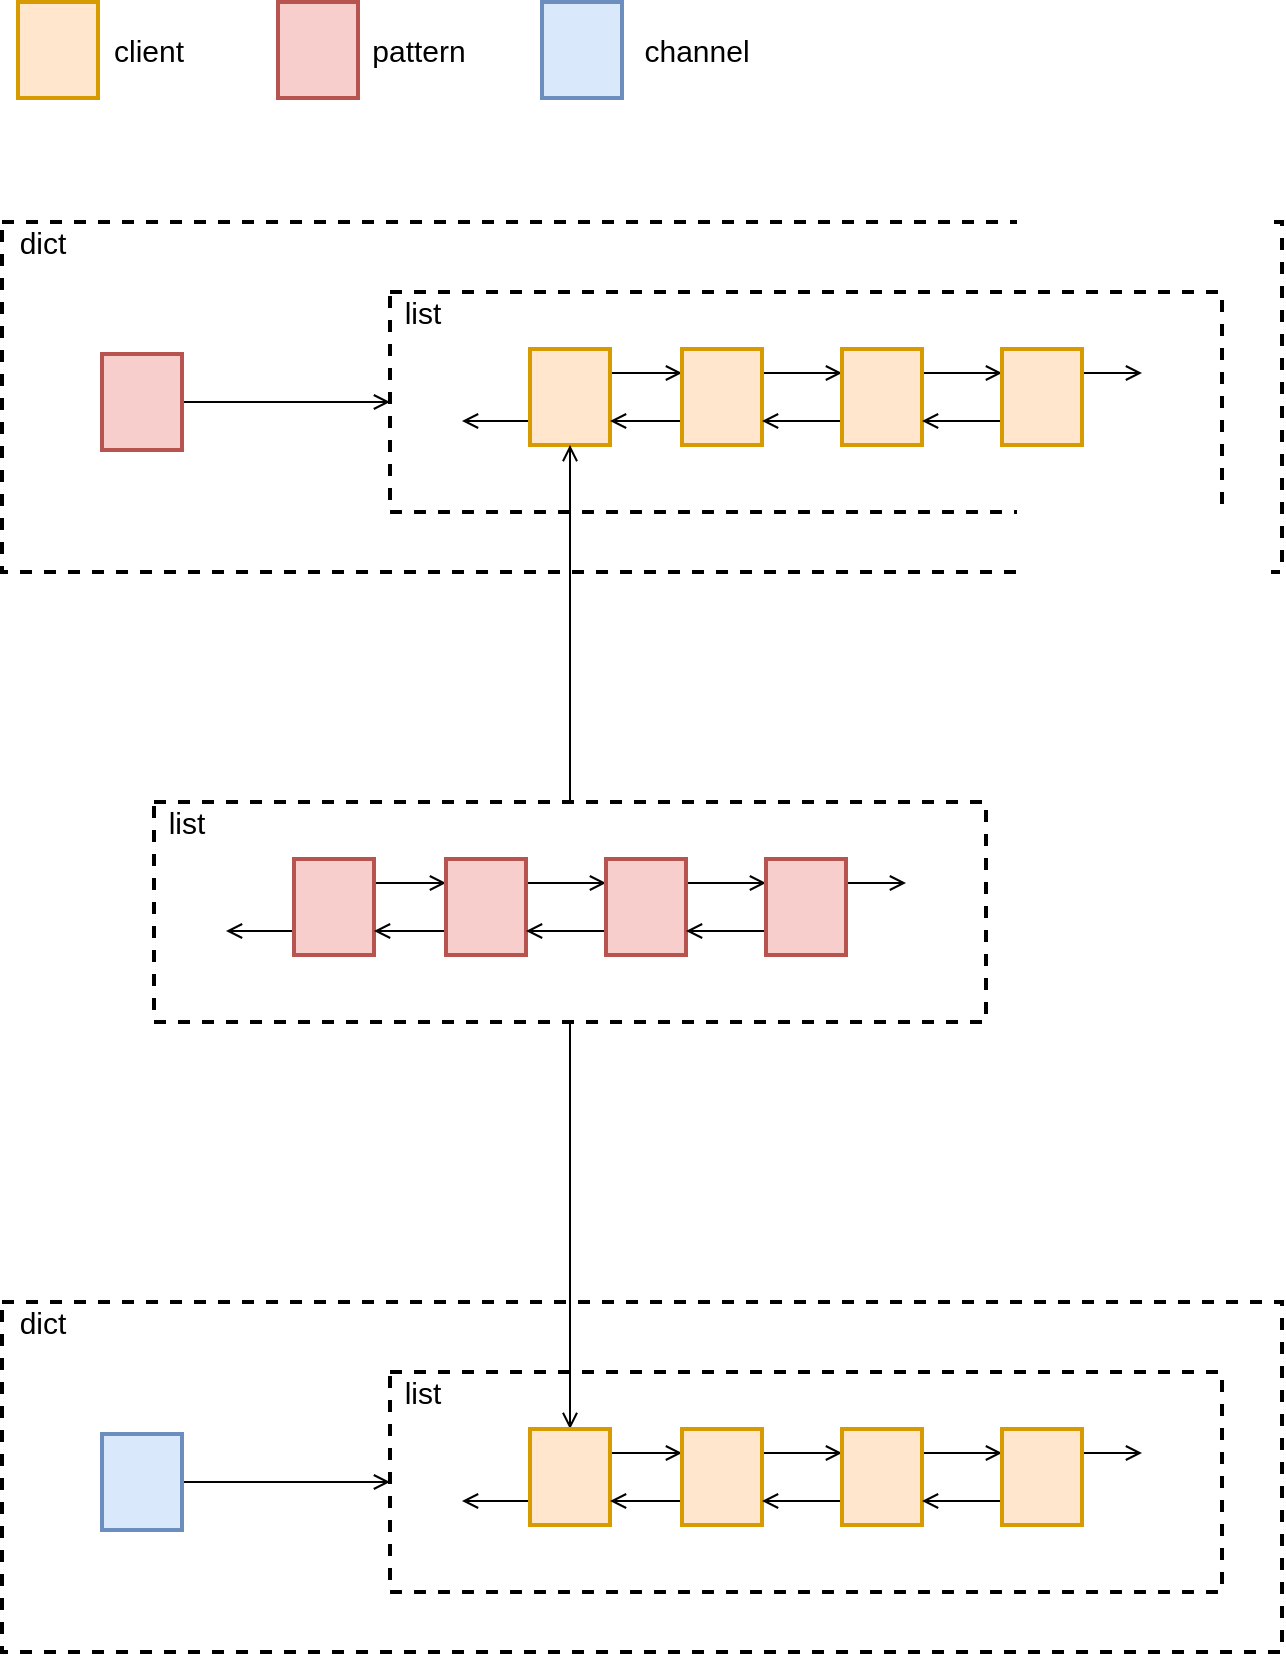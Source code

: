 <mxfile version="14.6.6" type="device" pages="2"><diagram id="ZtV7ZZOyWiTThxNp9512" name="struct"><mxGraphModel dx="2066" dy="1097" grid="1" gridSize="10" guides="1" tooltips="1" connect="1" arrows="1" fold="1" page="1" pageScale="1" pageWidth="827" pageHeight="1169" math="0" shadow="0"><root><mxCell id="0"/><mxCell id="1" parent="0"/><mxCell id="E3IXEJiBau-Izv1XBhpC-4" value="" style="rounded=0;whiteSpace=wrap;html=1;strokeWidth=2;fontSize=17;fillColor=none;dashed=1;" parent="1" vertex="1"><mxGeometry x="140" y="330" width="640" height="175" as="geometry"/></mxCell><mxCell id="E3IXEJiBau-Izv1XBhpC-18" value="" style="rounded=0;whiteSpace=wrap;html=1;strokeWidth=2;fontSize=17;dashed=1;fillColor=none;" parent="1" vertex="1"><mxGeometry x="334" y="365" width="416" height="110" as="geometry"/></mxCell><mxCell id="E3IXEJiBau-Izv1XBhpC-23" style="edgeStyle=orthogonalEdgeStyle;rounded=0;orthogonalLoop=1;jettySize=auto;html=1;exitX=1;exitY=0.5;exitDx=0;exitDy=0;entryX=0;entryY=0.5;entryDx=0;entryDy=0;fontSize=15;endArrow=open;endFill=0;" parent="1" source="E3IXEJiBau-Izv1XBhpC-1" target="E3IXEJiBau-Izv1XBhpC-18" edge="1"><mxGeometry relative="1" as="geometry"/></mxCell><mxCell id="E3IXEJiBau-Izv1XBhpC-1" value="" style="rounded=0;whiteSpace=wrap;html=1;strokeWidth=2;fontSize=17;fillColor=#f8cecc;strokeColor=#b85450;" parent="1" vertex="1"><mxGeometry x="190" y="396" width="40" height="48" as="geometry"/></mxCell><mxCell id="E3IXEJiBau-Izv1XBhpC-5" value="dict" style="text;html=1;align=center;verticalAlign=middle;resizable=0;points=[];autosize=1;strokeColor=none;fontSize=15;" parent="1" vertex="1"><mxGeometry x="140" y="330" width="40" height="20" as="geometry"/></mxCell><mxCell id="E3IXEJiBau-Izv1XBhpC-10" style="edgeStyle=orthogonalEdgeStyle;rounded=0;orthogonalLoop=1;jettySize=auto;html=1;exitX=1;exitY=0.25;exitDx=0;exitDy=0;entryX=0;entryY=0.25;entryDx=0;entryDy=0;endArrow=open;endFill=0;" parent="1" source="E3IXEJiBau-Izv1XBhpC-6" target="E3IXEJiBau-Izv1XBhpC-7" edge="1"><mxGeometry relative="1" as="geometry"/></mxCell><mxCell id="E3IXEJiBau-Izv1XBhpC-16" style="edgeStyle=orthogonalEdgeStyle;rounded=0;orthogonalLoop=1;jettySize=auto;html=1;exitX=0;exitY=0.75;exitDx=0;exitDy=0;endArrow=open;endFill=0;" parent="1" source="E3IXEJiBau-Izv1XBhpC-6" edge="1"><mxGeometry relative="1" as="geometry"><mxPoint x="370" y="429.5" as="targetPoint"/></mxGeometry></mxCell><mxCell id="E3IXEJiBau-Izv1XBhpC-6" value="" style="rounded=0;whiteSpace=wrap;html=1;strokeWidth=2;fontSize=17;fillColor=#ffe6cc;strokeColor=#d79b00;" parent="1" vertex="1"><mxGeometry x="404" y="393.5" width="40" height="48" as="geometry"/></mxCell><mxCell id="E3IXEJiBau-Izv1XBhpC-11" style="edgeStyle=orthogonalEdgeStyle;rounded=0;orthogonalLoop=1;jettySize=auto;html=1;exitX=1;exitY=0.25;exitDx=0;exitDy=0;entryX=0;entryY=0.25;entryDx=0;entryDy=0;endArrow=open;endFill=0;" parent="1" source="E3IXEJiBau-Izv1XBhpC-7" target="E3IXEJiBau-Izv1XBhpC-8" edge="1"><mxGeometry relative="1" as="geometry"/></mxCell><mxCell id="E3IXEJiBau-Izv1XBhpC-13" style="edgeStyle=orthogonalEdgeStyle;rounded=0;orthogonalLoop=1;jettySize=auto;html=1;exitX=0;exitY=0.75;exitDx=0;exitDy=0;entryX=1;entryY=0.75;entryDx=0;entryDy=0;endArrow=open;endFill=0;" parent="1" source="E3IXEJiBau-Izv1XBhpC-7" target="E3IXEJiBau-Izv1XBhpC-6" edge="1"><mxGeometry relative="1" as="geometry"/></mxCell><mxCell id="E3IXEJiBau-Izv1XBhpC-7" value="" style="rounded=0;whiteSpace=wrap;html=1;strokeWidth=2;fontSize=17;fillColor=#ffe6cc;strokeColor=#d79b00;" parent="1" vertex="1"><mxGeometry x="480" y="393.5" width="40" height="48" as="geometry"/></mxCell><mxCell id="E3IXEJiBau-Izv1XBhpC-12" style="edgeStyle=orthogonalEdgeStyle;rounded=0;orthogonalLoop=1;jettySize=auto;html=1;exitX=1;exitY=0.25;exitDx=0;exitDy=0;entryX=0;entryY=0.25;entryDx=0;entryDy=0;endArrow=open;endFill=0;" parent="1" source="E3IXEJiBau-Izv1XBhpC-8" target="E3IXEJiBau-Izv1XBhpC-9" edge="1"><mxGeometry relative="1" as="geometry"/></mxCell><mxCell id="E3IXEJiBau-Izv1XBhpC-14" style="edgeStyle=orthogonalEdgeStyle;rounded=0;orthogonalLoop=1;jettySize=auto;html=1;exitX=0;exitY=0.75;exitDx=0;exitDy=0;entryX=1;entryY=0.75;entryDx=0;entryDy=0;endArrow=open;endFill=0;" parent="1" source="E3IXEJiBau-Izv1XBhpC-8" target="E3IXEJiBau-Izv1XBhpC-7" edge="1"><mxGeometry relative="1" as="geometry"/></mxCell><mxCell id="E3IXEJiBau-Izv1XBhpC-8" value="" style="rounded=0;whiteSpace=wrap;html=1;strokeWidth=2;fontSize=17;fillColor=#ffe6cc;strokeColor=#d79b00;" parent="1" vertex="1"><mxGeometry x="560" y="393.5" width="40" height="48" as="geometry"/></mxCell><mxCell id="E3IXEJiBau-Izv1XBhpC-15" style="edgeStyle=orthogonalEdgeStyle;rounded=0;orthogonalLoop=1;jettySize=auto;html=1;exitX=0;exitY=0.75;exitDx=0;exitDy=0;entryX=1;entryY=0.75;entryDx=0;entryDy=0;endArrow=open;endFill=0;" parent="1" source="E3IXEJiBau-Izv1XBhpC-9" target="E3IXEJiBau-Izv1XBhpC-8" edge="1"><mxGeometry relative="1" as="geometry"/></mxCell><mxCell id="E3IXEJiBau-Izv1XBhpC-17" style="edgeStyle=orthogonalEdgeStyle;rounded=0;orthogonalLoop=1;jettySize=auto;html=1;exitX=1;exitY=0.25;exitDx=0;exitDy=0;endArrow=open;endFill=0;" parent="1" source="E3IXEJiBau-Izv1XBhpC-9" edge="1"><mxGeometry relative="1" as="geometry"><mxPoint x="710" y="405.5" as="targetPoint"/></mxGeometry></mxCell><mxCell id="E3IXEJiBau-Izv1XBhpC-9" value="" style="rounded=0;whiteSpace=wrap;html=1;strokeWidth=2;fontSize=17;fillColor=#ffe6cc;strokeColor=#d79b00;" parent="1" vertex="1"><mxGeometry x="640" y="393.5" width="40" height="48" as="geometry"/></mxCell><mxCell id="E3IXEJiBau-Izv1XBhpC-19" value="list" style="text;html=1;align=center;verticalAlign=middle;resizable=0;points=[];autosize=1;strokeColor=none;fontSize=15;" parent="1" vertex="1"><mxGeometry x="335" y="365" width="30" height="20" as="geometry"/></mxCell><mxCell id="E3IXEJiBau-Izv1XBhpC-21" value="" style="rounded=0;whiteSpace=wrap;html=1;strokeWidth=2;fontSize=17;fillColor=#ffe6cc;strokeColor=#d79b00;" parent="1" vertex="1"><mxGeometry x="148" y="220" width="40" height="48" as="geometry"/></mxCell><mxCell id="E3IXEJiBau-Izv1XBhpC-22" value="client" style="text;html=1;align=center;verticalAlign=middle;resizable=0;points=[];autosize=1;strokeColor=none;fontSize=15;" parent="1" vertex="1"><mxGeometry x="188" y="234" width="50" height="20" as="geometry"/></mxCell><mxCell id="E3IXEJiBau-Izv1XBhpC-24" value="" style="rounded=0;whiteSpace=wrap;html=1;strokeWidth=2;fontSize=17;fillColor=#f8cecc;strokeColor=#b85450;" parent="1" vertex="1"><mxGeometry x="278" y="220" width="40" height="48" as="geometry"/></mxCell><mxCell id="E3IXEJiBau-Izv1XBhpC-25" value="pattern" style="text;html=1;align=center;verticalAlign=middle;resizable=0;points=[];autosize=1;strokeColor=none;fontSize=15;" parent="1" vertex="1"><mxGeometry x="318" y="234" width="60" height="20" as="geometry"/></mxCell><mxCell id="E3IXEJiBau-Izv1XBhpC-41" value="" style="edgeStyle=orthogonalEdgeStyle;rounded=0;orthogonalLoop=1;jettySize=auto;html=1;exitX=0.5;exitY=0;exitDx=0;exitDy=0;entryX=0.5;entryY=1;entryDx=0;entryDy=0;fontSize=15;endArrow=open;endFill=0;" parent="1" source="E3IXEJiBau-Izv1XBhpC-27" target="E3IXEJiBau-Izv1XBhpC-6" edge="1"><mxGeometry relative="1" as="geometry"/></mxCell><mxCell id="lvl1xtnd0O5LGJCheH2T-2" style="edgeStyle=orthogonalEdgeStyle;rounded=0;orthogonalLoop=1;jettySize=auto;html=1;exitX=0.5;exitY=1;exitDx=0;exitDy=0;entryX=0.5;entryY=0;entryDx=0;entryDy=0;endArrow=open;endFill=0;" edge="1" parent="1" source="E3IXEJiBau-Izv1XBhpC-27" target="E3IXEJiBau-Izv1XBhpC-88"><mxGeometry relative="1" as="geometry"/></mxCell><mxCell id="E3IXEJiBau-Izv1XBhpC-27" value="" style="rounded=0;whiteSpace=wrap;html=1;strokeWidth=2;fontSize=17;dashed=1;fillColor=none;" parent="1" vertex="1"><mxGeometry x="216" y="620" width="416" height="110" as="geometry"/></mxCell><mxCell id="E3IXEJiBau-Izv1XBhpC-28" style="edgeStyle=orthogonalEdgeStyle;rounded=0;orthogonalLoop=1;jettySize=auto;html=1;exitX=1;exitY=0.25;exitDx=0;exitDy=0;entryX=0;entryY=0.25;entryDx=0;entryDy=0;endArrow=open;endFill=0;" parent="1" source="E3IXEJiBau-Izv1XBhpC-30" target="E3IXEJiBau-Izv1XBhpC-33" edge="1"><mxGeometry relative="1" as="geometry"/></mxCell><mxCell id="E3IXEJiBau-Izv1XBhpC-29" style="edgeStyle=orthogonalEdgeStyle;rounded=0;orthogonalLoop=1;jettySize=auto;html=1;exitX=0;exitY=0.75;exitDx=0;exitDy=0;endArrow=open;endFill=0;" parent="1" source="E3IXEJiBau-Izv1XBhpC-30" edge="1"><mxGeometry relative="1" as="geometry"><mxPoint x="252" y="684.5" as="targetPoint"/></mxGeometry></mxCell><mxCell id="E3IXEJiBau-Izv1XBhpC-30" value="" style="rounded=0;whiteSpace=wrap;html=1;strokeWidth=2;fontSize=17;fillColor=#f8cecc;strokeColor=#b85450;" parent="1" vertex="1"><mxGeometry x="286" y="648.5" width="40" height="48" as="geometry"/></mxCell><mxCell id="E3IXEJiBau-Izv1XBhpC-31" style="edgeStyle=orthogonalEdgeStyle;rounded=0;orthogonalLoop=1;jettySize=auto;html=1;exitX=1;exitY=0.25;exitDx=0;exitDy=0;entryX=0;entryY=0.25;entryDx=0;entryDy=0;endArrow=open;endFill=0;" parent="1" source="E3IXEJiBau-Izv1XBhpC-33" target="E3IXEJiBau-Izv1XBhpC-36" edge="1"><mxGeometry relative="1" as="geometry"/></mxCell><mxCell id="E3IXEJiBau-Izv1XBhpC-32" style="edgeStyle=orthogonalEdgeStyle;rounded=0;orthogonalLoop=1;jettySize=auto;html=1;exitX=0;exitY=0.75;exitDx=0;exitDy=0;entryX=1;entryY=0.75;entryDx=0;entryDy=0;endArrow=open;endFill=0;" parent="1" source="E3IXEJiBau-Izv1XBhpC-33" target="E3IXEJiBau-Izv1XBhpC-30" edge="1"><mxGeometry relative="1" as="geometry"/></mxCell><mxCell id="E3IXEJiBau-Izv1XBhpC-33" value="" style="rounded=0;whiteSpace=wrap;html=1;strokeWidth=2;fontSize=17;fillColor=#f8cecc;strokeColor=#b85450;" parent="1" vertex="1"><mxGeometry x="362" y="648.5" width="40" height="48" as="geometry"/></mxCell><mxCell id="E3IXEJiBau-Izv1XBhpC-34" style="edgeStyle=orthogonalEdgeStyle;rounded=0;orthogonalLoop=1;jettySize=auto;html=1;exitX=1;exitY=0.25;exitDx=0;exitDy=0;entryX=0;entryY=0.25;entryDx=0;entryDy=0;endArrow=open;endFill=0;" parent="1" source="E3IXEJiBau-Izv1XBhpC-36" target="E3IXEJiBau-Izv1XBhpC-39" edge="1"><mxGeometry relative="1" as="geometry"/></mxCell><mxCell id="E3IXEJiBau-Izv1XBhpC-35" style="edgeStyle=orthogonalEdgeStyle;rounded=0;orthogonalLoop=1;jettySize=auto;html=1;exitX=0;exitY=0.75;exitDx=0;exitDy=0;entryX=1;entryY=0.75;entryDx=0;entryDy=0;endArrow=open;endFill=0;" parent="1" source="E3IXEJiBau-Izv1XBhpC-36" target="E3IXEJiBau-Izv1XBhpC-33" edge="1"><mxGeometry relative="1" as="geometry"/></mxCell><mxCell id="E3IXEJiBau-Izv1XBhpC-36" value="" style="rounded=0;whiteSpace=wrap;html=1;strokeWidth=2;fontSize=17;fillColor=#f8cecc;strokeColor=#b85450;" parent="1" vertex="1"><mxGeometry x="442" y="648.5" width="40" height="48" as="geometry"/></mxCell><mxCell id="E3IXEJiBau-Izv1XBhpC-37" style="edgeStyle=orthogonalEdgeStyle;rounded=0;orthogonalLoop=1;jettySize=auto;html=1;exitX=0;exitY=0.75;exitDx=0;exitDy=0;entryX=1;entryY=0.75;entryDx=0;entryDy=0;endArrow=open;endFill=0;" parent="1" source="E3IXEJiBau-Izv1XBhpC-39" target="E3IXEJiBau-Izv1XBhpC-36" edge="1"><mxGeometry relative="1" as="geometry"/></mxCell><mxCell id="E3IXEJiBau-Izv1XBhpC-38" style="edgeStyle=orthogonalEdgeStyle;rounded=0;orthogonalLoop=1;jettySize=auto;html=1;exitX=1;exitY=0.25;exitDx=0;exitDy=0;endArrow=open;endFill=0;" parent="1" source="E3IXEJiBau-Izv1XBhpC-39" edge="1"><mxGeometry relative="1" as="geometry"><mxPoint x="592" y="660.5" as="targetPoint"/></mxGeometry></mxCell><mxCell id="E3IXEJiBau-Izv1XBhpC-39" value="" style="rounded=0;whiteSpace=wrap;html=1;strokeWidth=2;fontSize=17;fillColor=#f8cecc;strokeColor=#b85450;" parent="1" vertex="1"><mxGeometry x="522" y="648.5" width="40" height="48" as="geometry"/></mxCell><mxCell id="E3IXEJiBau-Izv1XBhpC-40" value="list" style="text;html=1;align=center;verticalAlign=middle;resizable=0;points=[];autosize=1;strokeColor=none;fontSize=15;" parent="1" vertex="1"><mxGeometry x="217" y="620" width="30" height="20" as="geometry"/></mxCell><mxCell id="E3IXEJiBau-Izv1XBhpC-81" value="" style="rounded=0;whiteSpace=wrap;html=1;strokeWidth=2;fontSize=17;fillColor=none;dashed=1;" parent="1" vertex="1"><mxGeometry x="140" y="870" width="640" height="175" as="geometry"/></mxCell><mxCell id="E3IXEJiBau-Izv1XBhpC-82" value="" style="rounded=0;whiteSpace=wrap;html=1;strokeWidth=2;fontSize=17;dashed=1;fillColor=none;" parent="1" vertex="1"><mxGeometry x="334" y="905" width="416" height="110" as="geometry"/></mxCell><mxCell id="E3IXEJiBau-Izv1XBhpC-83" style="edgeStyle=orthogonalEdgeStyle;rounded=0;orthogonalLoop=1;jettySize=auto;html=1;exitX=1;exitY=0.5;exitDx=0;exitDy=0;entryX=0;entryY=0.5;entryDx=0;entryDy=0;fontSize=15;endArrow=open;endFill=0;" parent="1" source="E3IXEJiBau-Izv1XBhpC-84" target="E3IXEJiBau-Izv1XBhpC-82" edge="1"><mxGeometry relative="1" as="geometry"/></mxCell><mxCell id="E3IXEJiBau-Izv1XBhpC-84" value="" style="rounded=0;whiteSpace=wrap;html=1;strokeWidth=2;fontSize=17;fillColor=#dae8fc;strokeColor=#6c8ebf;" parent="1" vertex="1"><mxGeometry x="190" y="936" width="40" height="48" as="geometry"/></mxCell><mxCell id="E3IXEJiBau-Izv1XBhpC-85" value="dict" style="text;html=1;align=center;verticalAlign=middle;resizable=0;points=[];autosize=1;strokeColor=none;fontSize=15;" parent="1" vertex="1"><mxGeometry x="140" y="870" width="40" height="20" as="geometry"/></mxCell><mxCell id="E3IXEJiBau-Izv1XBhpC-86" style="edgeStyle=orthogonalEdgeStyle;rounded=0;orthogonalLoop=1;jettySize=auto;html=1;exitX=1;exitY=0.25;exitDx=0;exitDy=0;entryX=0;entryY=0.25;entryDx=0;entryDy=0;endArrow=open;endFill=0;" parent="1" source="E3IXEJiBau-Izv1XBhpC-88" target="E3IXEJiBau-Izv1XBhpC-91" edge="1"><mxGeometry relative="1" as="geometry"/></mxCell><mxCell id="E3IXEJiBau-Izv1XBhpC-87" style="edgeStyle=orthogonalEdgeStyle;rounded=0;orthogonalLoop=1;jettySize=auto;html=1;exitX=0;exitY=0.75;exitDx=0;exitDy=0;endArrow=open;endFill=0;" parent="1" source="E3IXEJiBau-Izv1XBhpC-88" edge="1"><mxGeometry relative="1" as="geometry"><mxPoint x="370" y="969.5" as="targetPoint"/></mxGeometry></mxCell><mxCell id="E3IXEJiBau-Izv1XBhpC-88" value="" style="rounded=0;whiteSpace=wrap;html=1;strokeWidth=2;fontSize=17;fillColor=#ffe6cc;strokeColor=#d79b00;" parent="1" vertex="1"><mxGeometry x="404" y="933.5" width="40" height="48" as="geometry"/></mxCell><mxCell id="E3IXEJiBau-Izv1XBhpC-89" style="edgeStyle=orthogonalEdgeStyle;rounded=0;orthogonalLoop=1;jettySize=auto;html=1;exitX=1;exitY=0.25;exitDx=0;exitDy=0;entryX=0;entryY=0.25;entryDx=0;entryDy=0;endArrow=open;endFill=0;" parent="1" source="E3IXEJiBau-Izv1XBhpC-91" target="E3IXEJiBau-Izv1XBhpC-94" edge="1"><mxGeometry relative="1" as="geometry"/></mxCell><mxCell id="E3IXEJiBau-Izv1XBhpC-90" style="edgeStyle=orthogonalEdgeStyle;rounded=0;orthogonalLoop=1;jettySize=auto;html=1;exitX=0;exitY=0.75;exitDx=0;exitDy=0;entryX=1;entryY=0.75;entryDx=0;entryDy=0;endArrow=open;endFill=0;" parent="1" source="E3IXEJiBau-Izv1XBhpC-91" target="E3IXEJiBau-Izv1XBhpC-88" edge="1"><mxGeometry relative="1" as="geometry"/></mxCell><mxCell id="E3IXEJiBau-Izv1XBhpC-91" value="" style="rounded=0;whiteSpace=wrap;html=1;strokeWidth=2;fontSize=17;fillColor=#ffe6cc;strokeColor=#d79b00;" parent="1" vertex="1"><mxGeometry x="480" y="933.5" width="40" height="48" as="geometry"/></mxCell><mxCell id="E3IXEJiBau-Izv1XBhpC-92" style="edgeStyle=orthogonalEdgeStyle;rounded=0;orthogonalLoop=1;jettySize=auto;html=1;exitX=1;exitY=0.25;exitDx=0;exitDy=0;entryX=0;entryY=0.25;entryDx=0;entryDy=0;endArrow=open;endFill=0;" parent="1" source="E3IXEJiBau-Izv1XBhpC-94" target="E3IXEJiBau-Izv1XBhpC-97" edge="1"><mxGeometry relative="1" as="geometry"/></mxCell><mxCell id="E3IXEJiBau-Izv1XBhpC-93" style="edgeStyle=orthogonalEdgeStyle;rounded=0;orthogonalLoop=1;jettySize=auto;html=1;exitX=0;exitY=0.75;exitDx=0;exitDy=0;entryX=1;entryY=0.75;entryDx=0;entryDy=0;endArrow=open;endFill=0;" parent="1" source="E3IXEJiBau-Izv1XBhpC-94" target="E3IXEJiBau-Izv1XBhpC-91" edge="1"><mxGeometry relative="1" as="geometry"/></mxCell><mxCell id="E3IXEJiBau-Izv1XBhpC-94" value="" style="rounded=0;whiteSpace=wrap;html=1;strokeWidth=2;fontSize=17;fillColor=#ffe6cc;strokeColor=#d79b00;" parent="1" vertex="1"><mxGeometry x="560" y="933.5" width="40" height="48" as="geometry"/></mxCell><mxCell id="E3IXEJiBau-Izv1XBhpC-95" style="edgeStyle=orthogonalEdgeStyle;rounded=0;orthogonalLoop=1;jettySize=auto;html=1;exitX=0;exitY=0.75;exitDx=0;exitDy=0;entryX=1;entryY=0.75;entryDx=0;entryDy=0;endArrow=open;endFill=0;" parent="1" source="E3IXEJiBau-Izv1XBhpC-97" target="E3IXEJiBau-Izv1XBhpC-94" edge="1"><mxGeometry relative="1" as="geometry"/></mxCell><mxCell id="E3IXEJiBau-Izv1XBhpC-96" style="edgeStyle=orthogonalEdgeStyle;rounded=0;orthogonalLoop=1;jettySize=auto;html=1;exitX=1;exitY=0.25;exitDx=0;exitDy=0;endArrow=open;endFill=0;" parent="1" source="E3IXEJiBau-Izv1XBhpC-97" edge="1"><mxGeometry relative="1" as="geometry"><mxPoint x="710" y="945.5" as="targetPoint"/></mxGeometry></mxCell><mxCell id="E3IXEJiBau-Izv1XBhpC-97" value="" style="rounded=0;whiteSpace=wrap;html=1;strokeWidth=2;fontSize=17;fillColor=#ffe6cc;strokeColor=#d79b00;" parent="1" vertex="1"><mxGeometry x="640" y="933.5" width="40" height="48" as="geometry"/></mxCell><mxCell id="E3IXEJiBau-Izv1XBhpC-98" value="list" style="text;html=1;align=center;verticalAlign=middle;resizable=0;points=[];autosize=1;strokeColor=none;fontSize=15;" parent="1" vertex="1"><mxGeometry x="335" y="905" width="30" height="20" as="geometry"/></mxCell><mxCell id="E3IXEJiBau-Izv1XBhpC-99" value="" style="rounded=0;whiteSpace=wrap;html=1;strokeWidth=2;fontSize=17;fillColor=#dae8fc;strokeColor=#6c8ebf;" parent="1" vertex="1"><mxGeometry x="410" y="220" width="40" height="48" as="geometry"/></mxCell><mxCell id="E3IXEJiBau-Izv1XBhpC-100" value="channel" style="text;html=1;align=center;verticalAlign=middle;resizable=0;points=[];autosize=1;strokeColor=none;fontSize=15;" parent="1" vertex="1"><mxGeometry x="452" y="234" width="70" height="20" as="geometry"/></mxCell></root></mxGraphModel></diagram><diagram id="UkjHL-eapH4KU-ZGNT_6" name="pub"><mxGraphModel dx="2066" dy="1097" grid="1" gridSize="10" guides="1" tooltips="1" connect="1" arrows="1" fold="1" page="1" pageScale="1" pageWidth="827" pageHeight="1169" math="0" shadow="0"><root><mxCell id="Bbc9TVMWFF3_ryWnNFry-0"/><mxCell id="Bbc9TVMWFF3_ryWnNFry-1" parent="Bbc9TVMWFF3_ryWnNFry-0"/><mxCell id="bn33mdqSwqbb5YdF3uH6-0" value="" style="rounded=0;whiteSpace=wrap;html=1;strokeWidth=2;fontSize=17;fillColor=none;dashed=1;" vertex="1" parent="Bbc9TVMWFF3_ryWnNFry-1"><mxGeometry x="110" y="290" width="640" height="175" as="geometry"/></mxCell><mxCell id="bn33mdqSwqbb5YdF3uH6-1" value="" style="rounded=0;whiteSpace=wrap;html=1;strokeWidth=2;fontSize=17;dashed=1;fillColor=none;" vertex="1" parent="Bbc9TVMWFF3_ryWnNFry-1"><mxGeometry x="304" y="325" width="416" height="110" as="geometry"/></mxCell><mxCell id="bn33mdqSwqbb5YdF3uH6-2" style="edgeStyle=orthogonalEdgeStyle;rounded=0;orthogonalLoop=1;jettySize=auto;html=1;exitX=1;exitY=0.5;exitDx=0;exitDy=0;entryX=0;entryY=0.5;entryDx=0;entryDy=0;fontSize=15;endArrow=open;endFill=0;" edge="1" parent="Bbc9TVMWFF3_ryWnNFry-1" source="bn33mdqSwqbb5YdF3uH6-3" target="bn33mdqSwqbb5YdF3uH6-1"><mxGeometry relative="1" as="geometry"/></mxCell><mxCell id="bn33mdqSwqbb5YdF3uH6-3" value="" style="rounded=0;whiteSpace=wrap;html=1;strokeWidth=2;fontSize=17;fillColor=#f8cecc;strokeColor=#b85450;" vertex="1" parent="Bbc9TVMWFF3_ryWnNFry-1"><mxGeometry x="160" y="356" width="40" height="48" as="geometry"/></mxCell><mxCell id="bn33mdqSwqbb5YdF3uH6-4" value="dict" style="text;html=1;align=center;verticalAlign=middle;resizable=0;points=[];autosize=1;strokeColor=none;fontSize=15;" vertex="1" parent="Bbc9TVMWFF3_ryWnNFry-1"><mxGeometry x="110" y="290" width="40" height="20" as="geometry"/></mxCell><mxCell id="bn33mdqSwqbb5YdF3uH6-5" style="edgeStyle=orthogonalEdgeStyle;rounded=0;orthogonalLoop=1;jettySize=auto;html=1;exitX=1;exitY=0.25;exitDx=0;exitDy=0;entryX=0;entryY=0.25;entryDx=0;entryDy=0;endArrow=open;endFill=0;" edge="1" parent="Bbc9TVMWFF3_ryWnNFry-1" source="bn33mdqSwqbb5YdF3uH6-7" target="bn33mdqSwqbb5YdF3uH6-10"><mxGeometry relative="1" as="geometry"/></mxCell><mxCell id="bn33mdqSwqbb5YdF3uH6-6" style="edgeStyle=orthogonalEdgeStyle;rounded=0;orthogonalLoop=1;jettySize=auto;html=1;exitX=0;exitY=0.75;exitDx=0;exitDy=0;endArrow=open;endFill=0;" edge="1" parent="Bbc9TVMWFF3_ryWnNFry-1" source="bn33mdqSwqbb5YdF3uH6-7"><mxGeometry relative="1" as="geometry"><mxPoint x="340" y="389.5" as="targetPoint"/></mxGeometry></mxCell><mxCell id="bn33mdqSwqbb5YdF3uH6-7" value="" style="rounded=0;whiteSpace=wrap;html=1;strokeWidth=2;fontSize=17;fillColor=#ffe6cc;strokeColor=#d79b00;" vertex="1" parent="Bbc9TVMWFF3_ryWnNFry-1"><mxGeometry x="374" y="353.5" width="40" height="48" as="geometry"/></mxCell><mxCell id="bn33mdqSwqbb5YdF3uH6-8" style="edgeStyle=orthogonalEdgeStyle;rounded=0;orthogonalLoop=1;jettySize=auto;html=1;exitX=1;exitY=0.25;exitDx=0;exitDy=0;entryX=0;entryY=0.25;entryDx=0;entryDy=0;endArrow=open;endFill=0;" edge="1" parent="Bbc9TVMWFF3_ryWnNFry-1" source="bn33mdqSwqbb5YdF3uH6-10" target="bn33mdqSwqbb5YdF3uH6-13"><mxGeometry relative="1" as="geometry"/></mxCell><mxCell id="bn33mdqSwqbb5YdF3uH6-9" style="edgeStyle=orthogonalEdgeStyle;rounded=0;orthogonalLoop=1;jettySize=auto;html=1;exitX=0;exitY=0.75;exitDx=0;exitDy=0;entryX=1;entryY=0.75;entryDx=0;entryDy=0;endArrow=open;endFill=0;" edge="1" parent="Bbc9TVMWFF3_ryWnNFry-1" source="bn33mdqSwqbb5YdF3uH6-10" target="bn33mdqSwqbb5YdF3uH6-7"><mxGeometry relative="1" as="geometry"/></mxCell><mxCell id="bn33mdqSwqbb5YdF3uH6-10" value="" style="rounded=0;whiteSpace=wrap;html=1;strokeWidth=2;fontSize=17;fillColor=#ffe6cc;strokeColor=#d79b00;" vertex="1" parent="Bbc9TVMWFF3_ryWnNFry-1"><mxGeometry x="450" y="353.5" width="40" height="48" as="geometry"/></mxCell><mxCell id="bn33mdqSwqbb5YdF3uH6-11" style="edgeStyle=orthogonalEdgeStyle;rounded=0;orthogonalLoop=1;jettySize=auto;html=1;exitX=1;exitY=0.25;exitDx=0;exitDy=0;entryX=0;entryY=0.25;entryDx=0;entryDy=0;endArrow=open;endFill=0;" edge="1" parent="Bbc9TVMWFF3_ryWnNFry-1" source="bn33mdqSwqbb5YdF3uH6-13" target="bn33mdqSwqbb5YdF3uH6-16"><mxGeometry relative="1" as="geometry"/></mxCell><mxCell id="bn33mdqSwqbb5YdF3uH6-12" style="edgeStyle=orthogonalEdgeStyle;rounded=0;orthogonalLoop=1;jettySize=auto;html=1;exitX=0;exitY=0.75;exitDx=0;exitDy=0;entryX=1;entryY=0.75;entryDx=0;entryDy=0;endArrow=open;endFill=0;" edge="1" parent="Bbc9TVMWFF3_ryWnNFry-1" source="bn33mdqSwqbb5YdF3uH6-13" target="bn33mdqSwqbb5YdF3uH6-10"><mxGeometry relative="1" as="geometry"/></mxCell><mxCell id="bn33mdqSwqbb5YdF3uH6-13" value="" style="rounded=0;whiteSpace=wrap;html=1;strokeWidth=2;fontSize=17;fillColor=#ffe6cc;strokeColor=#d79b00;" vertex="1" parent="Bbc9TVMWFF3_ryWnNFry-1"><mxGeometry x="530" y="353.5" width="40" height="48" as="geometry"/></mxCell><mxCell id="bn33mdqSwqbb5YdF3uH6-14" style="edgeStyle=orthogonalEdgeStyle;rounded=0;orthogonalLoop=1;jettySize=auto;html=1;exitX=0;exitY=0.75;exitDx=0;exitDy=0;entryX=1;entryY=0.75;entryDx=0;entryDy=0;endArrow=open;endFill=0;" edge="1" parent="Bbc9TVMWFF3_ryWnNFry-1" source="bn33mdqSwqbb5YdF3uH6-16" target="bn33mdqSwqbb5YdF3uH6-13"><mxGeometry relative="1" as="geometry"/></mxCell><mxCell id="bn33mdqSwqbb5YdF3uH6-15" style="edgeStyle=orthogonalEdgeStyle;rounded=0;orthogonalLoop=1;jettySize=auto;html=1;exitX=1;exitY=0.25;exitDx=0;exitDy=0;endArrow=open;endFill=0;" edge="1" parent="Bbc9TVMWFF3_ryWnNFry-1" source="bn33mdqSwqbb5YdF3uH6-16"><mxGeometry relative="1" as="geometry"><mxPoint x="680" y="365.5" as="targetPoint"/></mxGeometry></mxCell><mxCell id="bn33mdqSwqbb5YdF3uH6-16" value="" style="rounded=0;whiteSpace=wrap;html=1;strokeWidth=2;fontSize=17;fillColor=#ffe6cc;strokeColor=#d79b00;" vertex="1" parent="Bbc9TVMWFF3_ryWnNFry-1"><mxGeometry x="610" y="353.5" width="40" height="48" as="geometry"/></mxCell><mxCell id="bn33mdqSwqbb5YdF3uH6-17" value="list" style="text;html=1;align=center;verticalAlign=middle;resizable=0;points=[];autosize=1;strokeColor=none;fontSize=15;" vertex="1" parent="Bbc9TVMWFF3_ryWnNFry-1"><mxGeometry x="305" y="325" width="30" height="20" as="geometry"/></mxCell><mxCell id="bn33mdqSwqbb5YdF3uH6-34" value="" style="rounded=0;whiteSpace=wrap;html=1;strokeWidth=2;fontSize=17;fillColor=none;dashed=1;" vertex="1" parent="Bbc9TVMWFF3_ryWnNFry-1"><mxGeometry x="110" y="830" width="640" height="175" as="geometry"/></mxCell><mxCell id="bn33mdqSwqbb5YdF3uH6-35" value="" style="rounded=0;whiteSpace=wrap;html=1;strokeWidth=2;fontSize=17;dashed=1;fillColor=none;" vertex="1" parent="Bbc9TVMWFF3_ryWnNFry-1"><mxGeometry x="304" y="865" width="416" height="110" as="geometry"/></mxCell><mxCell id="bn33mdqSwqbb5YdF3uH6-36" style="edgeStyle=orthogonalEdgeStyle;rounded=0;orthogonalLoop=1;jettySize=auto;html=1;exitX=1;exitY=0.5;exitDx=0;exitDy=0;entryX=0;entryY=0.5;entryDx=0;entryDy=0;fontSize=15;endArrow=open;endFill=0;" edge="1" parent="Bbc9TVMWFF3_ryWnNFry-1" source="bn33mdqSwqbb5YdF3uH6-37" target="bn33mdqSwqbb5YdF3uH6-35"><mxGeometry relative="1" as="geometry"/></mxCell><mxCell id="bn33mdqSwqbb5YdF3uH6-37" value="" style="rounded=0;whiteSpace=wrap;html=1;strokeWidth=2;fontSize=17;fillColor=#dae8fc;strokeColor=#6c8ebf;" vertex="1" parent="Bbc9TVMWFF3_ryWnNFry-1"><mxGeometry x="160" y="896" width="40" height="48" as="geometry"/></mxCell><mxCell id="bn33mdqSwqbb5YdF3uH6-38" value="dict" style="text;html=1;align=center;verticalAlign=middle;resizable=0;points=[];autosize=1;strokeColor=none;fontSize=15;" vertex="1" parent="Bbc9TVMWFF3_ryWnNFry-1"><mxGeometry x="110" y="830" width="40" height="20" as="geometry"/></mxCell><mxCell id="bn33mdqSwqbb5YdF3uH6-39" style="edgeStyle=orthogonalEdgeStyle;rounded=0;orthogonalLoop=1;jettySize=auto;html=1;exitX=1;exitY=0.25;exitDx=0;exitDy=0;entryX=0;entryY=0.25;entryDx=0;entryDy=0;endArrow=open;endFill=0;" edge="1" parent="Bbc9TVMWFF3_ryWnNFry-1" source="bn33mdqSwqbb5YdF3uH6-41" target="bn33mdqSwqbb5YdF3uH6-44"><mxGeometry relative="1" as="geometry"/></mxCell><mxCell id="bn33mdqSwqbb5YdF3uH6-40" style="edgeStyle=orthogonalEdgeStyle;rounded=0;orthogonalLoop=1;jettySize=auto;html=1;exitX=0;exitY=0.75;exitDx=0;exitDy=0;endArrow=open;endFill=0;" edge="1" parent="Bbc9TVMWFF3_ryWnNFry-1" source="bn33mdqSwqbb5YdF3uH6-41"><mxGeometry relative="1" as="geometry"><mxPoint x="340" y="929.5" as="targetPoint"/></mxGeometry></mxCell><mxCell id="bn33mdqSwqbb5YdF3uH6-41" value="" style="rounded=0;whiteSpace=wrap;html=1;strokeWidth=2;fontSize=17;fillColor=#ffe6cc;strokeColor=#d79b00;" vertex="1" parent="Bbc9TVMWFF3_ryWnNFry-1"><mxGeometry x="374" y="893.5" width="40" height="48" as="geometry"/></mxCell><mxCell id="bn33mdqSwqbb5YdF3uH6-42" style="edgeStyle=orthogonalEdgeStyle;rounded=0;orthogonalLoop=1;jettySize=auto;html=1;exitX=1;exitY=0.25;exitDx=0;exitDy=0;entryX=0;entryY=0.25;entryDx=0;entryDy=0;endArrow=open;endFill=0;" edge="1" parent="Bbc9TVMWFF3_ryWnNFry-1" source="bn33mdqSwqbb5YdF3uH6-44" target="bn33mdqSwqbb5YdF3uH6-47"><mxGeometry relative="1" as="geometry"/></mxCell><mxCell id="bn33mdqSwqbb5YdF3uH6-43" style="edgeStyle=orthogonalEdgeStyle;rounded=0;orthogonalLoop=1;jettySize=auto;html=1;exitX=0;exitY=0.75;exitDx=0;exitDy=0;entryX=1;entryY=0.75;entryDx=0;entryDy=0;endArrow=open;endFill=0;" edge="1" parent="Bbc9TVMWFF3_ryWnNFry-1" source="bn33mdqSwqbb5YdF3uH6-44" target="bn33mdqSwqbb5YdF3uH6-41"><mxGeometry relative="1" as="geometry"/></mxCell><mxCell id="bn33mdqSwqbb5YdF3uH6-44" value="" style="rounded=0;whiteSpace=wrap;html=1;strokeWidth=2;fontSize=17;fillColor=#ffe6cc;strokeColor=#d79b00;" vertex="1" parent="Bbc9TVMWFF3_ryWnNFry-1"><mxGeometry x="450" y="893.5" width="40" height="48" as="geometry"/></mxCell><mxCell id="bn33mdqSwqbb5YdF3uH6-45" style="edgeStyle=orthogonalEdgeStyle;rounded=0;orthogonalLoop=1;jettySize=auto;html=1;exitX=1;exitY=0.25;exitDx=0;exitDy=0;entryX=0;entryY=0.25;entryDx=0;entryDy=0;endArrow=open;endFill=0;" edge="1" parent="Bbc9TVMWFF3_ryWnNFry-1" source="bn33mdqSwqbb5YdF3uH6-47" target="bn33mdqSwqbb5YdF3uH6-50"><mxGeometry relative="1" as="geometry"/></mxCell><mxCell id="bn33mdqSwqbb5YdF3uH6-46" style="edgeStyle=orthogonalEdgeStyle;rounded=0;orthogonalLoop=1;jettySize=auto;html=1;exitX=0;exitY=0.75;exitDx=0;exitDy=0;entryX=1;entryY=0.75;entryDx=0;entryDy=0;endArrow=open;endFill=0;" edge="1" parent="Bbc9TVMWFF3_ryWnNFry-1" source="bn33mdqSwqbb5YdF3uH6-47" target="bn33mdqSwqbb5YdF3uH6-44"><mxGeometry relative="1" as="geometry"/></mxCell><mxCell id="bn33mdqSwqbb5YdF3uH6-47" value="" style="rounded=0;whiteSpace=wrap;html=1;strokeWidth=2;fontSize=17;fillColor=#ffe6cc;strokeColor=#d79b00;" vertex="1" parent="Bbc9TVMWFF3_ryWnNFry-1"><mxGeometry x="530" y="893.5" width="40" height="48" as="geometry"/></mxCell><mxCell id="bn33mdqSwqbb5YdF3uH6-48" style="edgeStyle=orthogonalEdgeStyle;rounded=0;orthogonalLoop=1;jettySize=auto;html=1;exitX=0;exitY=0.75;exitDx=0;exitDy=0;entryX=1;entryY=0.75;entryDx=0;entryDy=0;endArrow=open;endFill=0;" edge="1" parent="Bbc9TVMWFF3_ryWnNFry-1" source="bn33mdqSwqbb5YdF3uH6-50" target="bn33mdqSwqbb5YdF3uH6-47"><mxGeometry relative="1" as="geometry"/></mxCell><mxCell id="bn33mdqSwqbb5YdF3uH6-49" style="edgeStyle=orthogonalEdgeStyle;rounded=0;orthogonalLoop=1;jettySize=auto;html=1;exitX=1;exitY=0.25;exitDx=0;exitDy=0;endArrow=open;endFill=0;" edge="1" parent="Bbc9TVMWFF3_ryWnNFry-1" source="bn33mdqSwqbb5YdF3uH6-50"><mxGeometry relative="1" as="geometry"><mxPoint x="680" y="905.5" as="targetPoint"/></mxGeometry></mxCell><mxCell id="bn33mdqSwqbb5YdF3uH6-50" value="" style="rounded=0;whiteSpace=wrap;html=1;strokeWidth=2;fontSize=17;fillColor=#ffe6cc;strokeColor=#d79b00;" vertex="1" parent="Bbc9TVMWFF3_ryWnNFry-1"><mxGeometry x="610" y="893.5" width="40" height="48" as="geometry"/></mxCell><mxCell id="bn33mdqSwqbb5YdF3uH6-51" value="list" style="text;html=1;align=center;verticalAlign=middle;resizable=0;points=[];autosize=1;strokeColor=none;fontSize=15;" vertex="1" parent="Bbc9TVMWFF3_ryWnNFry-1"><mxGeometry x="305" y="865" width="30" height="20" as="geometry"/></mxCell><mxCell id="VDFXJdC20wa6L9HhqkWp-0" value="" style="rounded=0;whiteSpace=wrap;html=1;strokeWidth=2;fontSize=17;fillColor=#ffe6cc;strokeColor=#d79b00;" vertex="1" parent="Bbc9TVMWFF3_ryWnNFry-1"><mxGeometry x="236" y="160" width="40" height="48" as="geometry"/></mxCell><mxCell id="VDFXJdC20wa6L9HhqkWp-1" value="client" style="text;html=1;align=center;verticalAlign=middle;resizable=0;points=[];autosize=1;strokeColor=none;fontSize=15;" vertex="1" parent="Bbc9TVMWFF3_ryWnNFry-1"><mxGeometry x="276" y="174" width="50" height="20" as="geometry"/></mxCell><mxCell id="VDFXJdC20wa6L9HhqkWp-2" value="" style="rounded=0;whiteSpace=wrap;html=1;strokeWidth=2;fontSize=17;fillColor=#f8cecc;strokeColor=#b85450;" vertex="1" parent="Bbc9TVMWFF3_ryWnNFry-1"><mxGeometry x="366" y="160" width="40" height="48" as="geometry"/></mxCell><mxCell id="VDFXJdC20wa6L9HhqkWp-3" value="pattern" style="text;html=1;align=center;verticalAlign=middle;resizable=0;points=[];autosize=1;strokeColor=none;fontSize=15;" vertex="1" parent="Bbc9TVMWFF3_ryWnNFry-1"><mxGeometry x="406" y="174" width="60" height="20" as="geometry"/></mxCell><mxCell id="VDFXJdC20wa6L9HhqkWp-4" value="" style="rounded=0;whiteSpace=wrap;html=1;strokeWidth=2;fontSize=17;fillColor=#dae8fc;strokeColor=#6c8ebf;" vertex="1" parent="Bbc9TVMWFF3_ryWnNFry-1"><mxGeometry x="498" y="160" width="40" height="48" as="geometry"/></mxCell><mxCell id="VDFXJdC20wa6L9HhqkWp-5" value="channel" style="text;html=1;align=center;verticalAlign=middle;resizable=0;points=[];autosize=1;strokeColor=none;fontSize=15;" vertex="1" parent="Bbc9TVMWFF3_ryWnNFry-1"><mxGeometry x="540" y="174" width="70" height="20" as="geometry"/></mxCell><mxCell id="VDFXJdC20wa6L9HhqkWp-17" value="dictFind" style="edgeStyle=orthogonalEdgeStyle;rounded=0;orthogonalLoop=1;jettySize=auto;html=1;exitX=0.5;exitY=1;exitDx=0;exitDy=0;entryX=0.109;entryY=0;entryDx=0;entryDy=0;entryPerimeter=0;fontSize=15;endArrow=open;endFill=0;dashed=1;" edge="1" parent="Bbc9TVMWFF3_ryWnNFry-1" source="VDFXJdC20wa6L9HhqkWp-10" target="bn33mdqSwqbb5YdF3uH6-34"><mxGeometry relative="1" as="geometry"/></mxCell><mxCell id="VDFXJdC20wa6L9HhqkWp-10" value="" style="rounded=0;whiteSpace=wrap;html=1;strokeWidth=2;fontSize=17;fillColor=#dae8fc;strokeColor=#6c8ebf;" vertex="1" parent="Bbc9TVMWFF3_ryWnNFry-1"><mxGeometry x="160" y="690" width="40" height="48" as="geometry"/></mxCell><mxCell id="VDFXJdC20wa6L9HhqkWp-13" value="" style="rounded=0;whiteSpace=wrap;html=1;strokeWidth=2;fontSize=17;fillColor=#d5e8d4;strokeColor=#82b366;" vertex="1" parent="Bbc9TVMWFF3_ryWnNFry-1"><mxGeometry x="620" y="160" width="40" height="48" as="geometry"/></mxCell><mxCell id="VDFXJdC20wa6L9HhqkWp-14" value="message" style="text;html=1;align=center;verticalAlign=middle;resizable=0;points=[];autosize=1;strokeColor=none;fontSize=15;" vertex="1" parent="Bbc9TVMWFF3_ryWnNFry-1"><mxGeometry x="660" y="174" width="80" height="20" as="geometry"/></mxCell><mxCell id="VDFXJdC20wa6L9HhqkWp-19" value="iterator" style="edgeStyle=orthogonalEdgeStyle;rounded=0;orthogonalLoop=1;jettySize=auto;html=1;exitX=0.5;exitY=0;exitDx=0;exitDy=0;entryX=0.109;entryY=1;entryDx=0;entryDy=0;entryPerimeter=0;fontSize=15;endArrow=none;endFill=0;startArrow=open;startFill=0;dashed=1;" edge="1" parent="Bbc9TVMWFF3_ryWnNFry-1" source="VDFXJdC20wa6L9HhqkWp-16" target="bn33mdqSwqbb5YdF3uH6-0"><mxGeometry relative="1" as="geometry"/></mxCell><mxCell id="VDFXJdC20wa6L9HhqkWp-20" value="stringmatchlen" style="edgeStyle=orthogonalEdgeStyle;rounded=0;orthogonalLoop=1;jettySize=auto;html=1;exitX=1;exitY=0.5;exitDx=0;exitDy=0;entryX=1;entryY=0.5;entryDx=0;entryDy=0;fontSize=15;startArrow=open;startFill=0;endArrow=none;endFill=0;dashed=1;" edge="1" parent="Bbc9TVMWFF3_ryWnNFry-1" source="VDFXJdC20wa6L9HhqkWp-16" target="VDFXJdC20wa6L9HhqkWp-10"><mxGeometry x="0.004" relative="1" as="geometry"><Array as="points"><mxPoint x="250" y="585"/><mxPoint x="250" y="714"/></Array><mxPoint as="offset"/></mxGeometry></mxCell><mxCell id="VDFXJdC20wa6L9HhqkWp-16" value="" style="rounded=0;whiteSpace=wrap;html=1;strokeWidth=2;fontSize=17;fillColor=#f8cecc;strokeColor=#b85450;" vertex="1" parent="Bbc9TVMWFF3_ryWnNFry-1"><mxGeometry x="160" y="561" width="40" height="48" as="geometry"/></mxCell><mxCell id="VDFXJdC20wa6L9HhqkWp-38" value="addReply" style="edgeStyle=orthogonalEdgeStyle;rounded=0;orthogonalLoop=1;jettySize=auto;html=1;exitX=0.5;exitY=1;exitDx=0;exitDy=0;entryX=0.5;entryY=0;entryDx=0;entryDy=0;fontSize=15;startArrow=none;startFill=0;endArrow=open;endFill=0;dashed=1;" edge="1" parent="Bbc9TVMWFF3_ryWnNFry-1" source="VDFXJdC20wa6L9HhqkWp-37" target="bn33mdqSwqbb5YdF3uH6-41"><mxGeometry relative="1" as="geometry"/></mxCell><mxCell id="VDFXJdC20wa6L9HhqkWp-39" value="addReply" style="edgeStyle=orthogonalEdgeStyle;rounded=0;orthogonalLoop=1;jettySize=auto;html=1;exitX=0.5;exitY=0;exitDx=0;exitDy=0;entryX=0.5;entryY=1;entryDx=0;entryDy=0;fontSize=15;startArrow=none;startFill=0;endArrow=open;endFill=0;dashed=1;" edge="1" parent="Bbc9TVMWFF3_ryWnNFry-1" source="VDFXJdC20wa6L9HhqkWp-37" target="bn33mdqSwqbb5YdF3uH6-7"><mxGeometry relative="1" as="geometry"/></mxCell><mxCell id="VDFXJdC20wa6L9HhqkWp-37" value="" style="rounded=0;whiteSpace=wrap;html=1;strokeWidth=2;fontSize=17;fillColor=#d5e8d4;strokeColor=#82b366;" vertex="1" parent="Bbc9TVMWFF3_ryWnNFry-1"><mxGeometry x="374" y="620" width="40" height="48" as="geometry"/></mxCell></root></mxGraphModel></diagram></mxfile>